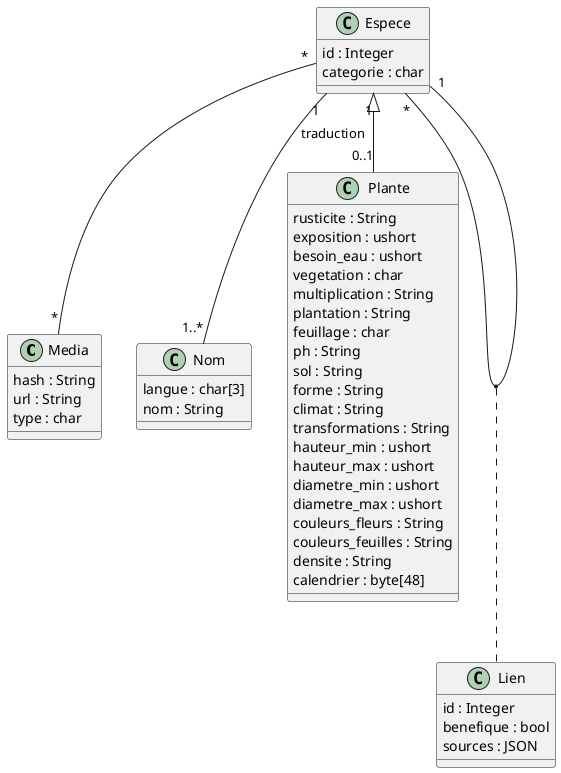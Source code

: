@startuml Connaissance
' Définition des classes
class Media {
    'hash est une valeur unique (on évite les doublons en base de données)
    hash : String
    url : String
    type : char
}
class Espece {
    id : Integer
    'categorie: C=céréales, V=légume (vegetable), F=fruit, H=arômates (herbs), O=flower, A=auxiliaire (helper), P=nuisible (pest)
    categorie : char
}
'Pour traduire les noms (fra, lat), https://fr.wikipedia.org/wiki/Liste_des_codes_ISO_639-1 (prendre 639-3)
class Nom {
    langue : char[3]
    nom : String
}
class Lien {
    'ID sur le lien pour tracer les modifications
    id : Integer
    ' Si la relation est bénéfique de espèce 1 vers espèce B
    benefique : bool
    /' Quelles sont les références pour vérifier les données
    Livre
    Lien
    '/
    sources : JSON
}
class Plante {
    /'
    R : Résistante (rustique) : Plante résistante au gel. 
    S : À protéger (semi-rustique) : Plante qui supporte la fraîcheur mais qui nécessite une protection contre le gel. 
    F : À rentrer (fragile) : Plante qui craint le froid et qui doit être abritée pendant la saison froide. 
    Rusticité USDA :
    0	a	< -53,9
    0	b	-53,9	-51,1
    1	a	-51,1	-48,3
    1	b	-48,3	-45,6
    2	a	-45,6	-42,8
    2	b	-42,8	-40
    3	a	-40	-37,2
    3	b	-37,2	-34,4
    4	a	-34,4	-31,7
    4	b	-31,7	-28,9
    5	a	-28,9	-26,1
    5	b	-26,1	-23,3
    6	a	-23,3	-20,6
    6	b	-20,6	-17,8
    7	a	-17,8	-15
    7	b	-15	-12,2
    8	a	-12,2	-9,4
    8	b	-9,4	-6,7
    9	a	-6,7	-3,9
    9	b	-3,9	-1,1
    10	a	-1,1	+1,7
    10	b	+1,7	+4,4
    11	a	+4,4	+7,2
    11	b	+7,2	+10
    12	a	+10	+12,8
    12	b	+12,8	+15,6
    13	a	+15,6	+18,3
    13	b	+18,3	+21
    14	a	+21	Max
    '/
    rusticite : String
    /'Echelle de 1 à 5
        "1" : ombre
        "3" : mi-ombre
        "5" : soleil
    '/
    exposition : ushort
    'Besoin en eau : valeur entre 1 et 5 ou 5 représente un fort besoin en eau
    besoin_eau : ushort
    /'Végétation
        2 : bisannuelle : vit 2 ans, la première année se développe, la 2ème année donne ses fruits
        1 : annuelle : plante qui vit moins d'1 an
        V : vivace : vit plus de 2 ans
    '/
    vegetation : char
    /'Chaine comprenant toutes les multiplications possibles pour la plante (ex : GB)
        S : Semis : La plante se reproduit par la plantation de graines. 
        D : Division : Une partie de la racine (rhizome, tubercule) sert à créer de nouvelles pousses. 
        B : Bouturage : Une branche est plantée en terre, où elle produit de nouvelles racines.
        M : Marcottage : La branche n'est pas coupée de la plante mais elle est en partie enfouie dans la terre, où elle développe ses propres racines. 
        G : Greffe : Un fragment de plante est implanté sur une autre plante. 
        I : Impossible : Il n'est pas possible, pour un particulier, de multiplier sa plante. S'il en veut une autre, il lui faut l'acheter auprès d'un professionnel. 
    '/
    multiplication : String
    /'Plantations possibles pour la plante
        T : pleine terre
        B : bac / pot / jardinière
        A : plante aquatique
        O : aquaponie / hydroponie
    '/
    plantation : String
    /'
        C : caduc : la plante caduque ne conserve ses feuilles que quelques mois dans l'année
        S : semi-persistant/semi-caduc : la plante conserve une partie de son feuillage toute l'année, car la majorité du feuillage reste en place durant la période hivernale
        P : persistant : le feuillage dure toute l'année
    '/
    feuillage : char
    /'PH du sol sur lequel il est possible de cultiver la plante
        "L" : Sol alcalin : Le pH est supérieur à 7. Il s'agit principalement des sols calcaires. 
        "N" : Sol neutre : Le pH est compris entre 6,5 et 7,2. La plupart des plantes y poussent correctement. 
        "A" : Sol acide : Le pH est inférieur à 7. Il s'agit principalement des terres de bruyère. 
    '/
    ph : String
    /'Sol sur lequel il est possible de cultiver la plante
        "A" : argileux : comprend plus de 40 % d'argile.
        "L" : limoneux : si accumule plus de 35 % de limon
        "S" : sableux : plux de 60% de sable
        "H" : humifère : riche en humus et en matières organiques
        "C" : calcaire : qui ne retient pas l'eau
    '/
    sol : String
    /'Forme(s) que la plante peut prendre :
        "_" : étalé ou tapissant
        "B" : Buissonnant
        "O" : Arrondi, en boule ou ovale
        "V" : Ouvert ou divergeant
        "^" :  Conique ou pyramidal
        "I" : Élancé ou colonnaire
        "T" : Palme ou parasol
        "R" : Pleureur ou tombant
        "P" : Palissable - L'arbre fruitier se développe selon une forme géométrique grâce à des supports horizontaux. Les branches s'étendent sur deux dimensions seulement.
    '/
    forme : String
    /'Climat dans lequel la plante peut se développer
        "E" : équatorial
        "T" : tropical
        "S" : subtropical
        "D" : désertique
        "O" : océanique
        "C" : continental
        "M" : méditerranéen
        "A" : subartique
        "P" : polaire
    '/
    climat : String
    /'Transformations possible des parties consommables :
        "M" : mellifere, qui produit du miel
        "E" : possibilité de faire de l'huile exprimée
        "V" : possibilité de faire de l'huile volatile
        "F" : possibilité de faire de la farine
        "P" : possibilité de faire de la poudre
        "T" : possibilité de créer des teintures
        "S" : sèchable
        "A" : fourragère (pour nourrir les animaux)
    '/
    transformations : String
    'les dimensions suivantes sont en cm
    hauteur_min : ushort
    hauteur_max : ushort
    diametre_min : ushort
    diametre_max : ushort
    'Liste de couleur séparée par des virgules (ex : blanche, rouge)
    couleurs_fleurs : String
    couleurs_feuilles : String
    /'# représente un nombre entier
        Nombre de pieds au m² : #p
        Nombre de tige au cm linéaire : #t
    '/
    densite : String
    '12 (mois) * 4 (évènement) bits dans cet ordre : plantation, floraison, récolte, taille
    calendrier : byte[48]
}
' Relations
Espece "*" -- "1" Espece
(Espece, Espece) .. Lien
Espece "1" <|-- "0..1" Plante
Espece "*" -- "*" Media
Espece "1" -- "1..*" Nom : traduction
@enduml